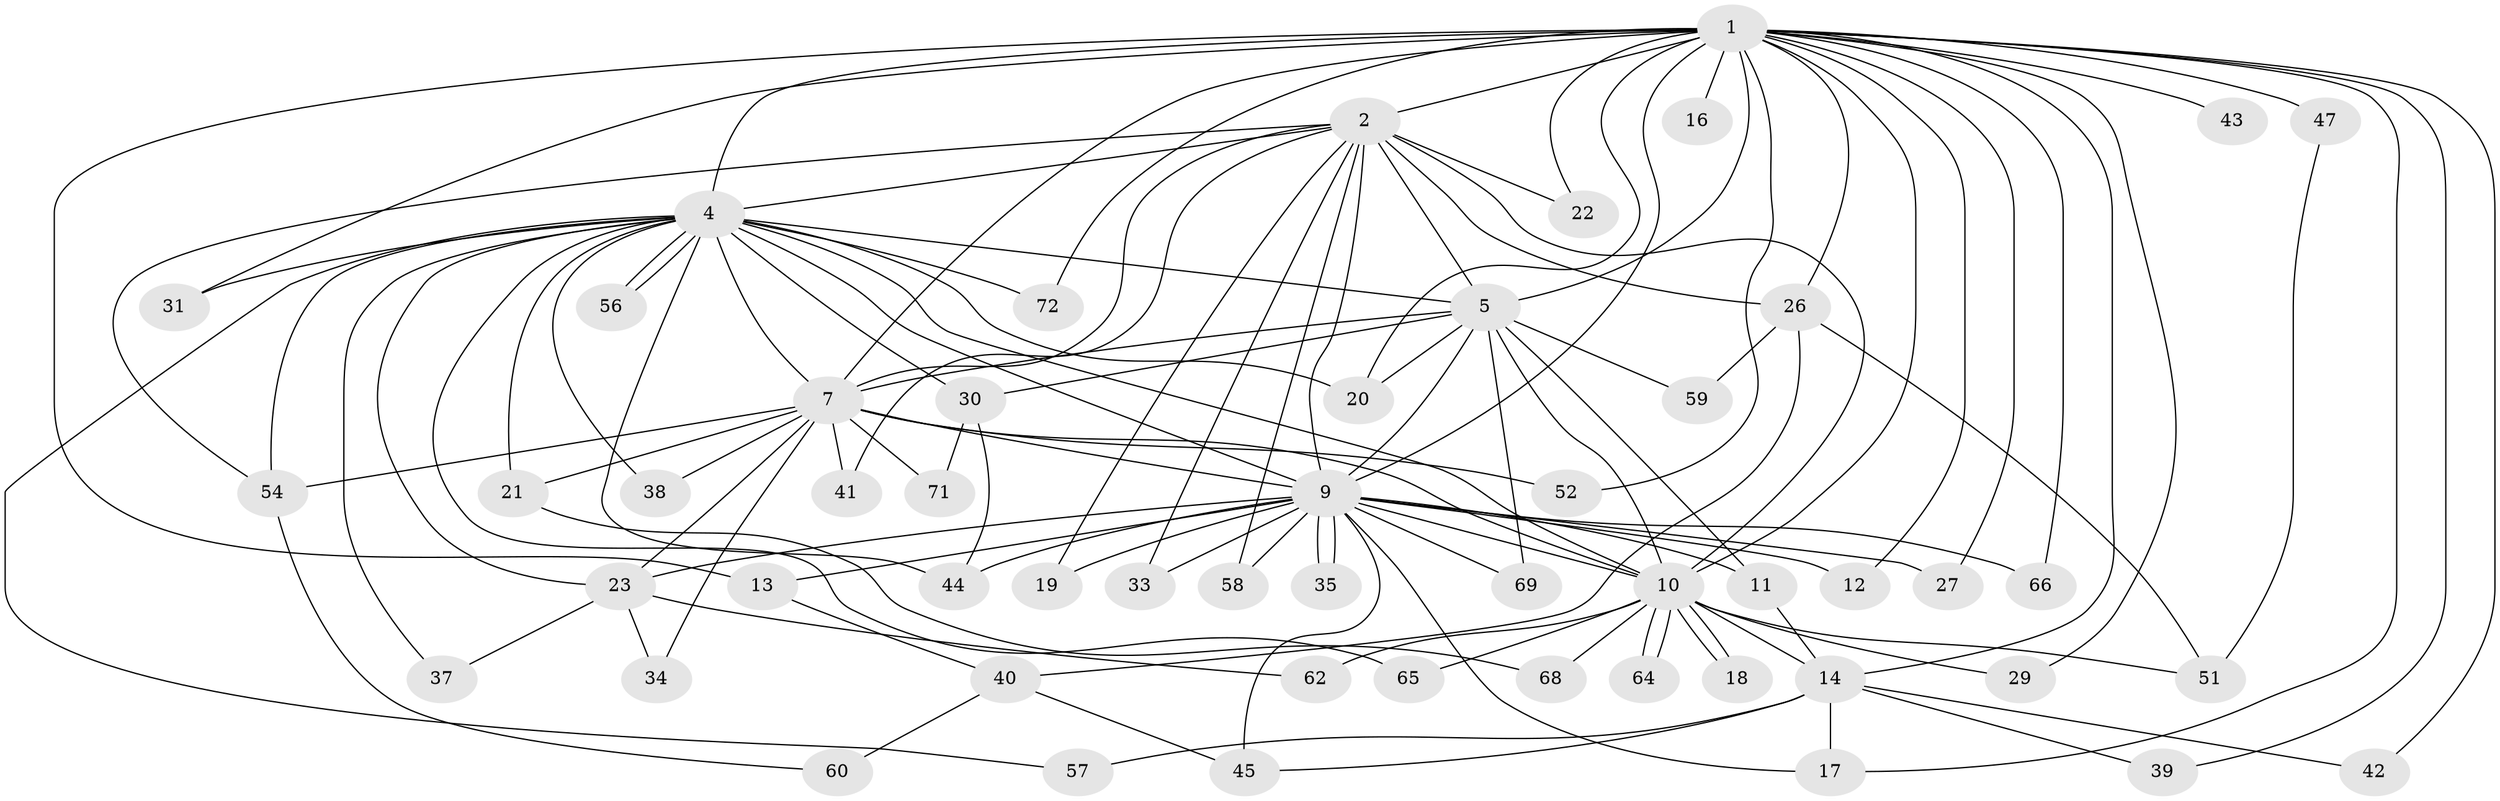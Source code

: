 // original degree distribution, {19: 0.0136986301369863, 14: 0.0136986301369863, 12: 0.0136986301369863, 25: 0.0136986301369863, 15: 0.0136986301369863, 22: 0.0136986301369863, 11: 0.0136986301369863, 16: 0.0136986301369863, 26: 0.0136986301369863, 21: 0.0136986301369863, 3: 0.1780821917808219, 8: 0.0136986301369863, 2: 0.5753424657534246, 6: 0.0136986301369863, 4: 0.0821917808219178}
// Generated by graph-tools (version 1.1) at 2025/11/02/27/25 16:11:00]
// undirected, 53 vertices, 118 edges
graph export_dot {
graph [start="1"]
  node [color=gray90,style=filled];
  1 [super="+6"];
  2 [super="+3"];
  4 [super="+25"];
  5 [super="+50"];
  7 [super="+8"];
  9 [super="+70"];
  10 [super="+61"];
  11;
  12 [super="+32"];
  13;
  14 [super="+15"];
  16;
  17 [super="+24"];
  18;
  19;
  20 [super="+36"];
  21;
  22;
  23;
  26 [super="+28"];
  27;
  29;
  30;
  31 [super="+67"];
  33;
  34;
  35 [super="+49"];
  37 [super="+46"];
  38;
  39;
  40;
  41;
  42;
  43;
  44 [super="+63"];
  45 [super="+48"];
  47;
  51 [super="+53"];
  52;
  54 [super="+55"];
  56;
  57;
  58;
  59;
  60;
  62;
  64;
  65;
  66;
  68;
  69;
  71 [super="+73"];
  72;
  1 -- 2 [weight=4];
  1 -- 4 [weight=2];
  1 -- 5 [weight=2];
  1 -- 7 [weight=4];
  1 -- 9 [weight=2];
  1 -- 10 [weight=2];
  1 -- 12 [weight=2];
  1 -- 16 [weight=2];
  1 -- 17;
  1 -- 22;
  1 -- 42;
  1 -- 43 [weight=2];
  1 -- 47 [weight=2];
  1 -- 52;
  1 -- 66;
  1 -- 72;
  1 -- 13;
  1 -- 14;
  1 -- 26;
  1 -- 27;
  1 -- 29;
  1 -- 31;
  1 -- 39;
  1 -- 20;
  2 -- 4 [weight=2];
  2 -- 5 [weight=3];
  2 -- 7 [weight=4];
  2 -- 9 [weight=2];
  2 -- 10 [weight=2];
  2 -- 22;
  2 -- 33;
  2 -- 41;
  2 -- 54;
  2 -- 19;
  2 -- 58;
  2 -- 26;
  4 -- 5;
  4 -- 7 [weight=2];
  4 -- 9 [weight=2];
  4 -- 10;
  4 -- 20;
  4 -- 21;
  4 -- 23;
  4 -- 30;
  4 -- 31 [weight=2];
  4 -- 37;
  4 -- 38;
  4 -- 44;
  4 -- 54;
  4 -- 56;
  4 -- 56;
  4 -- 57;
  4 -- 65;
  4 -- 72;
  5 -- 7 [weight=2];
  5 -- 9;
  5 -- 10;
  5 -- 11;
  5 -- 20;
  5 -- 30;
  5 -- 59;
  5 -- 69;
  7 -- 9 [weight=2];
  7 -- 10 [weight=2];
  7 -- 41;
  7 -- 71 [weight=2];
  7 -- 34;
  7 -- 38;
  7 -- 52;
  7 -- 21;
  7 -- 23;
  7 -- 54;
  9 -- 10;
  9 -- 11;
  9 -- 12;
  9 -- 13;
  9 -- 17;
  9 -- 19;
  9 -- 27;
  9 -- 33;
  9 -- 35 [weight=2];
  9 -- 35;
  9 -- 44;
  9 -- 45;
  9 -- 58;
  9 -- 66;
  9 -- 69;
  9 -- 23;
  10 -- 14;
  10 -- 18;
  10 -- 18;
  10 -- 29;
  10 -- 51;
  10 -- 62;
  10 -- 64;
  10 -- 64;
  10 -- 65;
  10 -- 68;
  11 -- 14;
  13 -- 40;
  14 -- 39;
  14 -- 42;
  14 -- 57;
  14 -- 17;
  14 -- 45;
  21 -- 68;
  23 -- 34;
  23 -- 37;
  23 -- 62;
  26 -- 59;
  26 -- 40;
  26 -- 51;
  30 -- 44;
  30 -- 71;
  40 -- 45;
  40 -- 60;
  47 -- 51;
  54 -- 60;
}
